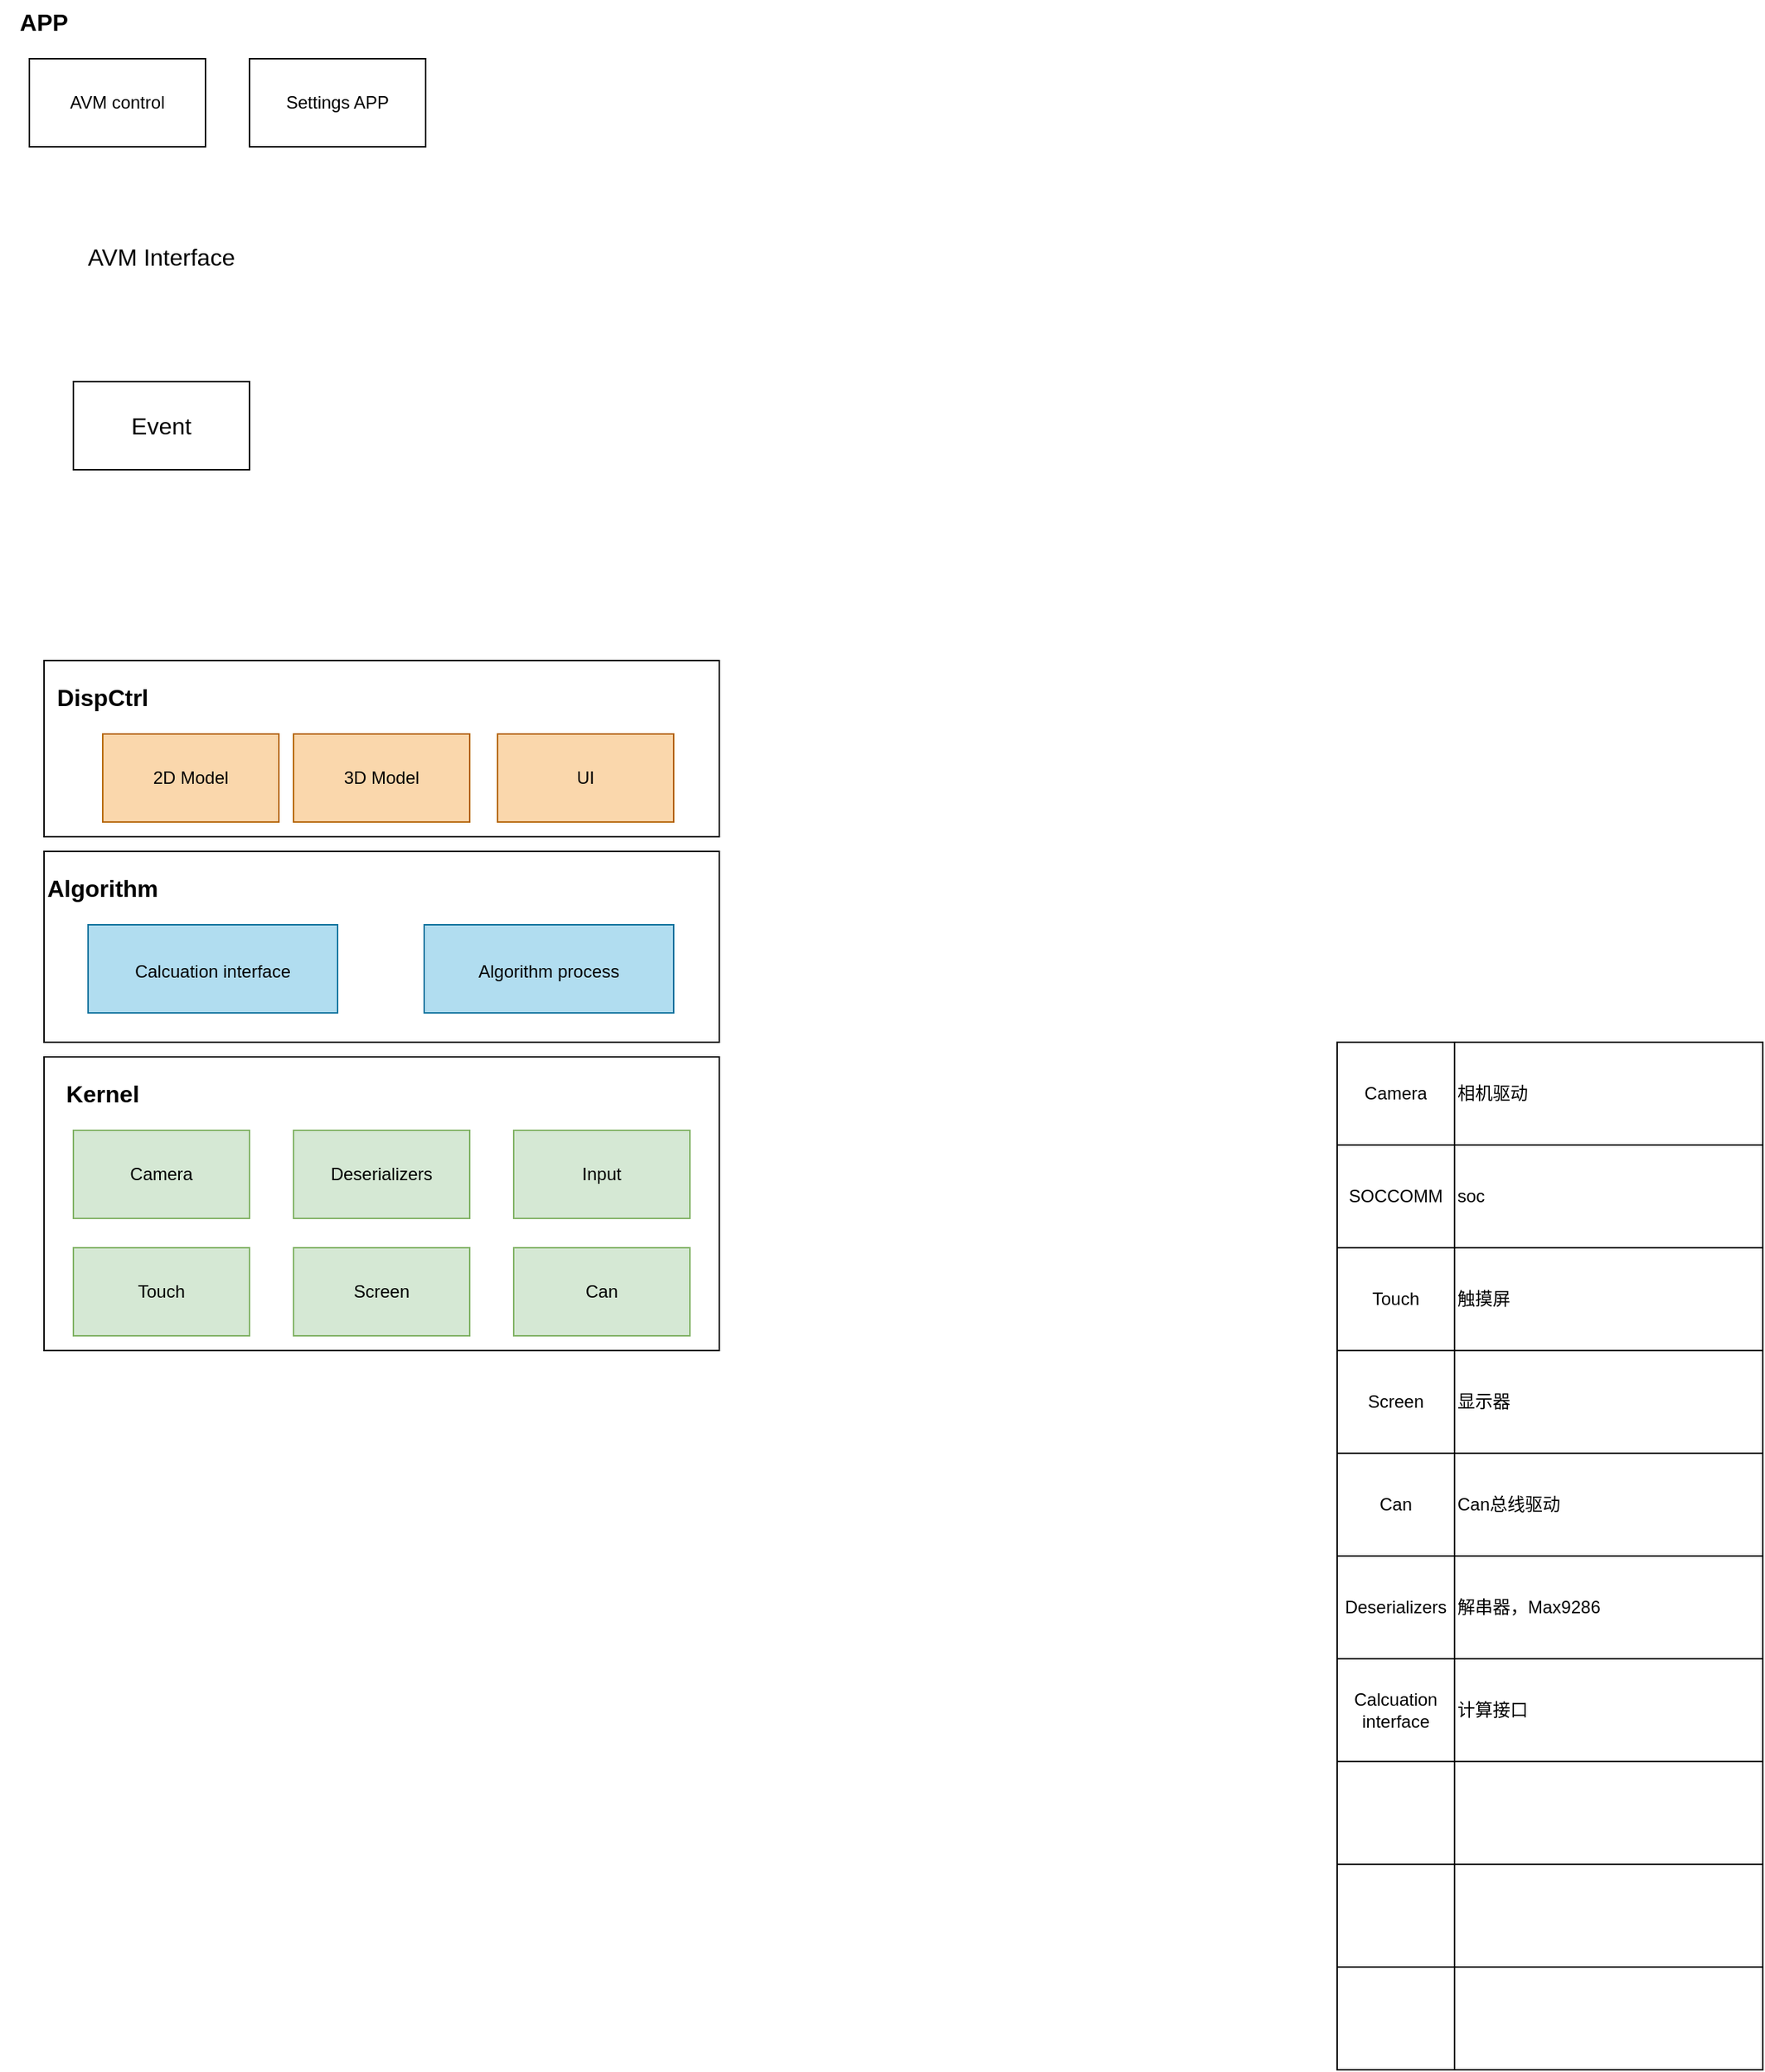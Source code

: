 <mxfile version="17.1.2" type="github">
  <diagram id="iMgpQa16oVP87e5fw9eG" name="软件架构">
    <mxGraphModel dx="1483" dy="1935" grid="1" gridSize="10" guides="1" tooltips="1" connect="1" arrows="1" fold="1" page="1" pageScale="1" pageWidth="827" pageHeight="1169" math="0" shadow="0">
      <root>
        <mxCell id="0" />
        <mxCell id="1" parent="0" />
        <mxCell id="MbrAVtmnNedSVLk-zFgN-83" value="" style="rounded=0;whiteSpace=wrap;html=1;fontSize=12;" vertex="1" parent="1">
          <mxGeometry x="70" y="-20" width="460" height="120" as="geometry" />
        </mxCell>
        <mxCell id="MbrAVtmnNedSVLk-zFgN-61" value="" style="rounded=0;whiteSpace=wrap;html=1;" vertex="1" parent="1">
          <mxGeometry x="70" y="250" width="460" height="200" as="geometry" />
        </mxCell>
        <mxCell id="MbrAVtmnNedSVLk-zFgN-1" value="Touch" style="rounded=0;whiteSpace=wrap;html=1;fillColor=#d5e8d4;strokeColor=#82b366;" vertex="1" parent="1">
          <mxGeometry x="90" y="380" width="120" height="60" as="geometry" />
        </mxCell>
        <mxCell id="MbrAVtmnNedSVLk-zFgN-2" value="Camera" style="rounded=0;whiteSpace=wrap;html=1;fillColor=#d5e8d4;strokeColor=#82b366;" vertex="1" parent="1">
          <mxGeometry x="90" y="300" width="120" height="60" as="geometry" />
        </mxCell>
        <mxCell id="MbrAVtmnNedSVLk-zFgN-4" value="Screen" style="rounded=0;whiteSpace=wrap;html=1;fillColor=#d5e8d4;strokeColor=#82b366;" vertex="1" parent="1">
          <mxGeometry x="240" y="380" width="120" height="60" as="geometry" />
        </mxCell>
        <mxCell id="MbrAVtmnNedSVLk-zFgN-5" value="Deserializers " style="rounded=0;whiteSpace=wrap;html=1;fillColor=#d5e8d4;strokeColor=#82b366;" vertex="1" parent="1">
          <mxGeometry x="240" y="300" width="120" height="60" as="geometry" />
        </mxCell>
        <mxCell id="MbrAVtmnNedSVLk-zFgN-6" value="Can" style="rounded=0;whiteSpace=wrap;html=1;fillColor=#d5e8d4;strokeColor=#82b366;" vertex="1" parent="1">
          <mxGeometry x="390" y="380" width="120" height="60" as="geometry" />
        </mxCell>
        <mxCell id="MbrAVtmnNedSVLk-zFgN-38" value="" style="shape=table;html=1;whiteSpace=wrap;startSize=0;container=1;collapsible=0;childLayout=tableLayout;align=left;" vertex="1" parent="1">
          <mxGeometry x="951" y="240" width="290" height="700" as="geometry" />
        </mxCell>
        <mxCell id="MbrAVtmnNedSVLk-zFgN-39" value="" style="shape=tableRow;horizontal=0;startSize=0;swimlaneHead=0;swimlaneBody=0;top=0;left=0;bottom=0;right=0;collapsible=0;dropTarget=0;fillColor=none;points=[[0,0.5],[1,0.5]];portConstraint=eastwest;" vertex="1" parent="MbrAVtmnNedSVLk-zFgN-38">
          <mxGeometry width="290" height="70" as="geometry" />
        </mxCell>
        <mxCell id="MbrAVtmnNedSVLk-zFgN-40" value="Camera" style="shape=partialRectangle;html=1;whiteSpace=wrap;connectable=0;fillColor=none;top=0;left=0;bottom=0;right=0;overflow=hidden;" vertex="1" parent="MbrAVtmnNedSVLk-zFgN-39">
          <mxGeometry width="80" height="70" as="geometry">
            <mxRectangle width="80" height="70" as="alternateBounds" />
          </mxGeometry>
        </mxCell>
        <mxCell id="MbrAVtmnNedSVLk-zFgN-41" value="&lt;div align=&quot;left&quot;&gt;相机驱动&lt;/div&gt;" style="shape=partialRectangle;html=1;whiteSpace=wrap;connectable=0;fillColor=none;top=0;left=0;bottom=0;right=0;overflow=hidden;align=left;" vertex="1" parent="MbrAVtmnNedSVLk-zFgN-39">
          <mxGeometry x="80" width="210" height="70" as="geometry">
            <mxRectangle width="210" height="70" as="alternateBounds" />
          </mxGeometry>
        </mxCell>
        <mxCell id="MbrAVtmnNedSVLk-zFgN-43" value="" style="shape=tableRow;horizontal=0;startSize=0;swimlaneHead=0;swimlaneBody=0;top=0;left=0;bottom=0;right=0;collapsible=0;dropTarget=0;fillColor=none;points=[[0,0.5],[1,0.5]];portConstraint=eastwest;" vertex="1" parent="MbrAVtmnNedSVLk-zFgN-38">
          <mxGeometry y="70" width="290" height="70" as="geometry" />
        </mxCell>
        <mxCell id="MbrAVtmnNedSVLk-zFgN-44" value="SOCCOMM" style="shape=partialRectangle;html=1;whiteSpace=wrap;connectable=0;fillColor=none;top=0;left=0;bottom=0;right=0;overflow=hidden;" vertex="1" parent="MbrAVtmnNedSVLk-zFgN-43">
          <mxGeometry width="80" height="70" as="geometry">
            <mxRectangle width="80" height="70" as="alternateBounds" />
          </mxGeometry>
        </mxCell>
        <mxCell id="MbrAVtmnNedSVLk-zFgN-45" value="soc" style="shape=partialRectangle;html=1;whiteSpace=wrap;connectable=0;fillColor=none;top=0;left=0;bottom=0;right=0;overflow=hidden;align=left;" vertex="1" parent="MbrAVtmnNedSVLk-zFgN-43">
          <mxGeometry x="80" width="210" height="70" as="geometry">
            <mxRectangle width="210" height="70" as="alternateBounds" />
          </mxGeometry>
        </mxCell>
        <mxCell id="MbrAVtmnNedSVLk-zFgN-47" value="" style="shape=tableRow;horizontal=0;startSize=0;swimlaneHead=0;swimlaneBody=0;top=0;left=0;bottom=0;right=0;collapsible=0;dropTarget=0;fillColor=none;points=[[0,0.5],[1,0.5]];portConstraint=eastwest;" vertex="1" parent="MbrAVtmnNedSVLk-zFgN-38">
          <mxGeometry y="140" width="290" height="70" as="geometry" />
        </mxCell>
        <mxCell id="MbrAVtmnNedSVLk-zFgN-48" value="Touch" style="shape=partialRectangle;html=1;whiteSpace=wrap;connectable=0;fillColor=none;top=0;left=0;bottom=0;right=0;overflow=hidden;" vertex="1" parent="MbrAVtmnNedSVLk-zFgN-47">
          <mxGeometry width="80" height="70" as="geometry">
            <mxRectangle width="80" height="70" as="alternateBounds" />
          </mxGeometry>
        </mxCell>
        <mxCell id="MbrAVtmnNedSVLk-zFgN-49" value="触摸屏" style="shape=partialRectangle;html=1;whiteSpace=wrap;connectable=0;fillColor=none;top=0;left=0;bottom=0;right=0;overflow=hidden;align=left;" vertex="1" parent="MbrAVtmnNedSVLk-zFgN-47">
          <mxGeometry x="80" width="210" height="70" as="geometry">
            <mxRectangle width="210" height="70" as="alternateBounds" />
          </mxGeometry>
        </mxCell>
        <mxCell id="MbrAVtmnNedSVLk-zFgN-51" style="shape=tableRow;horizontal=0;startSize=0;swimlaneHead=0;swimlaneBody=0;top=0;left=0;bottom=0;right=0;collapsible=0;dropTarget=0;fillColor=none;points=[[0,0.5],[1,0.5]];portConstraint=eastwest;" vertex="1" parent="MbrAVtmnNedSVLk-zFgN-38">
          <mxGeometry y="210" width="290" height="70" as="geometry" />
        </mxCell>
        <mxCell id="MbrAVtmnNedSVLk-zFgN-52" value="Screen" style="shape=partialRectangle;html=1;whiteSpace=wrap;connectable=0;fillColor=none;top=0;left=0;bottom=0;right=0;overflow=hidden;" vertex="1" parent="MbrAVtmnNedSVLk-zFgN-51">
          <mxGeometry width="80" height="70" as="geometry">
            <mxRectangle width="80" height="70" as="alternateBounds" />
          </mxGeometry>
        </mxCell>
        <mxCell id="MbrAVtmnNedSVLk-zFgN-53" value="显示器" style="shape=partialRectangle;html=1;whiteSpace=wrap;connectable=0;fillColor=none;top=0;left=0;bottom=0;right=0;overflow=hidden;align=left;" vertex="1" parent="MbrAVtmnNedSVLk-zFgN-51">
          <mxGeometry x="80" width="210" height="70" as="geometry">
            <mxRectangle width="210" height="70" as="alternateBounds" />
          </mxGeometry>
        </mxCell>
        <mxCell id="MbrAVtmnNedSVLk-zFgN-54" style="shape=tableRow;horizontal=0;startSize=0;swimlaneHead=0;swimlaneBody=0;top=0;left=0;bottom=0;right=0;collapsible=0;dropTarget=0;fillColor=none;points=[[0,0.5],[1,0.5]];portConstraint=eastwest;" vertex="1" parent="MbrAVtmnNedSVLk-zFgN-38">
          <mxGeometry y="280" width="290" height="70" as="geometry" />
        </mxCell>
        <mxCell id="MbrAVtmnNedSVLk-zFgN-55" value="Can " style="shape=partialRectangle;html=1;whiteSpace=wrap;connectable=0;fillColor=none;top=0;left=0;bottom=0;right=0;overflow=hidden;" vertex="1" parent="MbrAVtmnNedSVLk-zFgN-54">
          <mxGeometry width="80" height="70" as="geometry">
            <mxRectangle width="80" height="70" as="alternateBounds" />
          </mxGeometry>
        </mxCell>
        <mxCell id="MbrAVtmnNedSVLk-zFgN-56" value="Can总线驱动" style="shape=partialRectangle;html=1;whiteSpace=wrap;connectable=0;fillColor=none;top=0;left=0;bottom=0;right=0;overflow=hidden;align=left;" vertex="1" parent="MbrAVtmnNedSVLk-zFgN-54">
          <mxGeometry x="80" width="210" height="70" as="geometry">
            <mxRectangle width="210" height="70" as="alternateBounds" />
          </mxGeometry>
        </mxCell>
        <mxCell id="MbrAVtmnNedSVLk-zFgN-57" style="shape=tableRow;horizontal=0;startSize=0;swimlaneHead=0;swimlaneBody=0;top=0;left=0;bottom=0;right=0;collapsible=0;dropTarget=0;fillColor=none;points=[[0,0.5],[1,0.5]];portConstraint=eastwest;" vertex="1" parent="MbrAVtmnNedSVLk-zFgN-38">
          <mxGeometry y="350" width="290" height="70" as="geometry" />
        </mxCell>
        <mxCell id="MbrAVtmnNedSVLk-zFgN-58" value="Deserializers " style="shape=partialRectangle;html=1;whiteSpace=wrap;connectable=0;fillColor=none;top=0;left=0;bottom=0;right=0;overflow=hidden;" vertex="1" parent="MbrAVtmnNedSVLk-zFgN-57">
          <mxGeometry width="80" height="70" as="geometry">
            <mxRectangle width="80" height="70" as="alternateBounds" />
          </mxGeometry>
        </mxCell>
        <mxCell id="MbrAVtmnNedSVLk-zFgN-59" value="解串器，Max9286" style="shape=partialRectangle;html=1;whiteSpace=wrap;connectable=0;fillColor=none;top=0;left=0;bottom=0;right=0;overflow=hidden;align=left;" vertex="1" parent="MbrAVtmnNedSVLk-zFgN-57">
          <mxGeometry x="80" width="210" height="70" as="geometry">
            <mxRectangle width="210" height="70" as="alternateBounds" />
          </mxGeometry>
        </mxCell>
        <mxCell id="MbrAVtmnNedSVLk-zFgN-66" style="shape=tableRow;horizontal=0;startSize=0;swimlaneHead=0;swimlaneBody=0;top=0;left=0;bottom=0;right=0;collapsible=0;dropTarget=0;fillColor=none;points=[[0,0.5],[1,0.5]];portConstraint=eastwest;" vertex="1" parent="MbrAVtmnNedSVLk-zFgN-38">
          <mxGeometry y="420" width="290" height="70" as="geometry" />
        </mxCell>
        <mxCell id="MbrAVtmnNedSVLk-zFgN-67" value="Calcuation interface" style="shape=partialRectangle;html=1;whiteSpace=wrap;connectable=0;fillColor=none;top=0;left=0;bottom=0;right=0;overflow=hidden;" vertex="1" parent="MbrAVtmnNedSVLk-zFgN-66">
          <mxGeometry width="80" height="70" as="geometry">
            <mxRectangle width="80" height="70" as="alternateBounds" />
          </mxGeometry>
        </mxCell>
        <mxCell id="MbrAVtmnNedSVLk-zFgN-68" value="计算接口" style="shape=partialRectangle;html=1;whiteSpace=wrap;connectable=0;fillColor=none;top=0;left=0;bottom=0;right=0;overflow=hidden;align=left;" vertex="1" parent="MbrAVtmnNedSVLk-zFgN-66">
          <mxGeometry x="80" width="210" height="70" as="geometry">
            <mxRectangle width="210" height="70" as="alternateBounds" />
          </mxGeometry>
        </mxCell>
        <mxCell id="MbrAVtmnNedSVLk-zFgN-69" style="shape=tableRow;horizontal=0;startSize=0;swimlaneHead=0;swimlaneBody=0;top=0;left=0;bottom=0;right=0;collapsible=0;dropTarget=0;fillColor=none;points=[[0,0.5],[1,0.5]];portConstraint=eastwest;" vertex="1" parent="MbrAVtmnNedSVLk-zFgN-38">
          <mxGeometry y="490" width="290" height="70" as="geometry" />
        </mxCell>
        <mxCell id="MbrAVtmnNedSVLk-zFgN-70" style="shape=partialRectangle;html=1;whiteSpace=wrap;connectable=0;fillColor=none;top=0;left=0;bottom=0;right=0;overflow=hidden;" vertex="1" parent="MbrAVtmnNedSVLk-zFgN-69">
          <mxGeometry width="80" height="70" as="geometry">
            <mxRectangle width="80" height="70" as="alternateBounds" />
          </mxGeometry>
        </mxCell>
        <mxCell id="MbrAVtmnNedSVLk-zFgN-71" style="shape=partialRectangle;html=1;whiteSpace=wrap;connectable=0;fillColor=none;top=0;left=0;bottom=0;right=0;overflow=hidden;align=left;" vertex="1" parent="MbrAVtmnNedSVLk-zFgN-69">
          <mxGeometry x="80" width="210" height="70" as="geometry">
            <mxRectangle width="210" height="70" as="alternateBounds" />
          </mxGeometry>
        </mxCell>
        <mxCell id="MbrAVtmnNedSVLk-zFgN-72" style="shape=tableRow;horizontal=0;startSize=0;swimlaneHead=0;swimlaneBody=0;top=0;left=0;bottom=0;right=0;collapsible=0;dropTarget=0;fillColor=none;points=[[0,0.5],[1,0.5]];portConstraint=eastwest;" vertex="1" parent="MbrAVtmnNedSVLk-zFgN-38">
          <mxGeometry y="560" width="290" height="70" as="geometry" />
        </mxCell>
        <mxCell id="MbrAVtmnNedSVLk-zFgN-73" style="shape=partialRectangle;html=1;whiteSpace=wrap;connectable=0;fillColor=none;top=0;left=0;bottom=0;right=0;overflow=hidden;" vertex="1" parent="MbrAVtmnNedSVLk-zFgN-72">
          <mxGeometry width="80" height="70" as="geometry">
            <mxRectangle width="80" height="70" as="alternateBounds" />
          </mxGeometry>
        </mxCell>
        <mxCell id="MbrAVtmnNedSVLk-zFgN-74" style="shape=partialRectangle;html=1;whiteSpace=wrap;connectable=0;fillColor=none;top=0;left=0;bottom=0;right=0;overflow=hidden;align=left;" vertex="1" parent="MbrAVtmnNedSVLk-zFgN-72">
          <mxGeometry x="80" width="210" height="70" as="geometry">
            <mxRectangle width="210" height="70" as="alternateBounds" />
          </mxGeometry>
        </mxCell>
        <mxCell id="MbrAVtmnNedSVLk-zFgN-75" style="shape=tableRow;horizontal=0;startSize=0;swimlaneHead=0;swimlaneBody=0;top=0;left=0;bottom=0;right=0;collapsible=0;dropTarget=0;fillColor=none;points=[[0,0.5],[1,0.5]];portConstraint=eastwest;" vertex="1" parent="MbrAVtmnNedSVLk-zFgN-38">
          <mxGeometry y="630" width="290" height="70" as="geometry" />
        </mxCell>
        <mxCell id="MbrAVtmnNedSVLk-zFgN-76" style="shape=partialRectangle;html=1;whiteSpace=wrap;connectable=0;fillColor=none;top=0;left=0;bottom=0;right=0;overflow=hidden;" vertex="1" parent="MbrAVtmnNedSVLk-zFgN-75">
          <mxGeometry width="80" height="70" as="geometry">
            <mxRectangle width="80" height="70" as="alternateBounds" />
          </mxGeometry>
        </mxCell>
        <mxCell id="MbrAVtmnNedSVLk-zFgN-77" style="shape=partialRectangle;html=1;whiteSpace=wrap;connectable=0;fillColor=none;top=0;left=0;bottom=0;right=0;overflow=hidden;align=left;" vertex="1" parent="MbrAVtmnNedSVLk-zFgN-75">
          <mxGeometry x="80" width="210" height="70" as="geometry">
            <mxRectangle width="210" height="70" as="alternateBounds" />
          </mxGeometry>
        </mxCell>
        <mxCell id="MbrAVtmnNedSVLk-zFgN-62" value="&lt;font style=&quot;font-size: 16px&quot;&gt;&lt;b&gt;Kernel&lt;/b&gt;&lt;/font&gt;" style="text;html=1;strokeColor=none;fillColor=none;align=center;verticalAlign=middle;whiteSpace=wrap;rounded=0;" vertex="1" parent="1">
          <mxGeometry x="80" y="260" width="60" height="30" as="geometry" />
        </mxCell>
        <mxCell id="MbrAVtmnNedSVLk-zFgN-63" value="" style="rounded=0;whiteSpace=wrap;html=1;fontSize=16;" vertex="1" parent="1">
          <mxGeometry x="70" y="110" width="460" height="130" as="geometry" />
        </mxCell>
        <mxCell id="MbrAVtmnNedSVLk-zFgN-64" value="&lt;b&gt;Algorithm&lt;/b&gt;" style="text;html=1;strokeColor=none;fillColor=none;align=center;verticalAlign=middle;whiteSpace=wrap;rounded=0;fontSize=16;" vertex="1" parent="1">
          <mxGeometry x="80" y="120" width="60" height="30" as="geometry" />
        </mxCell>
        <mxCell id="MbrAVtmnNedSVLk-zFgN-65" value="&lt;font style=&quot;font-size: 12px&quot;&gt;Calcuation interface&lt;/font&gt;" style="rounded=0;whiteSpace=wrap;html=1;fontSize=16;fillColor=#b1ddf0;strokeColor=#10739e;" vertex="1" parent="1">
          <mxGeometry x="100" y="160" width="170" height="60" as="geometry" />
        </mxCell>
        <mxCell id="MbrAVtmnNedSVLk-zFgN-78" value="&lt;font style=&quot;font-size: 12px&quot;&gt;Algorithm process&lt;/font&gt;" style="rounded=0;whiteSpace=wrap;html=1;fontSize=16;fillColor=#b1ddf0;strokeColor=#10739e;" vertex="1" parent="1">
          <mxGeometry x="329" y="160" width="170" height="60" as="geometry" />
        </mxCell>
        <mxCell id="MbrAVtmnNedSVLk-zFgN-79" value="&lt;b&gt;&lt;font style=&quot;font-size: 16px&quot;&gt;DispCtrl&lt;/font&gt;&lt;/b&gt;" style="text;html=1;strokeColor=none;fillColor=none;align=center;verticalAlign=middle;whiteSpace=wrap;rounded=0;fontSize=12;" vertex="1" parent="1">
          <mxGeometry x="80" y="-10" width="60" height="30" as="geometry" />
        </mxCell>
        <mxCell id="MbrAVtmnNedSVLk-zFgN-80" value="2D Model" style="rounded=0;whiteSpace=wrap;html=1;fontSize=12;fillColor=#fad7ac;strokeColor=#b46504;" vertex="1" parent="1">
          <mxGeometry x="110" y="30" width="120" height="60" as="geometry" />
        </mxCell>
        <mxCell id="MbrAVtmnNedSVLk-zFgN-81" value="3D Model" style="rounded=0;whiteSpace=wrap;html=1;fontSize=12;fillColor=#fad7ac;strokeColor=#b46504;" vertex="1" parent="1">
          <mxGeometry x="240" y="30" width="120" height="60" as="geometry" />
        </mxCell>
        <mxCell id="MbrAVtmnNedSVLk-zFgN-82" value="UI" style="rounded=0;whiteSpace=wrap;html=1;fontSize=12;fillColor=#fad7ac;strokeColor=#b46504;" vertex="1" parent="1">
          <mxGeometry x="379" y="30" width="120" height="60" as="geometry" />
        </mxCell>
        <mxCell id="MbrAVtmnNedSVLk-zFgN-84" value="AVM control" style="rounded=0;whiteSpace=wrap;html=1;fontSize=12;" vertex="1" parent="1">
          <mxGeometry x="60" y="-430" width="120" height="60" as="geometry" />
        </mxCell>
        <mxCell id="MbrAVtmnNedSVLk-zFgN-85" value="Settings APP " style="rounded=0;whiteSpace=wrap;html=1;fontSize=12;" vertex="1" parent="1">
          <mxGeometry x="210" y="-430" width="120" height="60" as="geometry" />
        </mxCell>
        <mxCell id="MbrAVtmnNedSVLk-zFgN-86" value="&lt;font style=&quot;font-size: 16px&quot;&gt;&lt;b&gt;APP&lt;/b&gt;&lt;/font&gt;" style="text;html=1;strokeColor=none;fillColor=none;align=center;verticalAlign=middle;whiteSpace=wrap;rounded=0;fontSize=12;" vertex="1" parent="1">
          <mxGeometry x="40" y="-470" width="60" height="30" as="geometry" />
        </mxCell>
        <mxCell id="MbrAVtmnNedSVLk-zFgN-88" value="AVM Interface" style="text;html=1;strokeColor=none;fillColor=none;align=center;verticalAlign=middle;whiteSpace=wrap;rounded=0;fontSize=16;" vertex="1" parent="1">
          <mxGeometry x="40" y="-310" width="220" height="30" as="geometry" />
        </mxCell>
        <mxCell id="MbrAVtmnNedSVLk-zFgN-89" value="Event" style="rounded=0;whiteSpace=wrap;html=1;fontSize=16;" vertex="1" parent="1">
          <mxGeometry x="90" y="-210" width="120" height="60" as="geometry" />
        </mxCell>
        <mxCell id="MbrAVtmnNedSVLk-zFgN-90" value="Input" style="rounded=0;whiteSpace=wrap;html=1;fillColor=#d5e8d4;strokeColor=#82b366;" vertex="1" parent="1">
          <mxGeometry x="390" y="300" width="120" height="60" as="geometry" />
        </mxCell>
      </root>
    </mxGraphModel>
  </diagram>
</mxfile>
